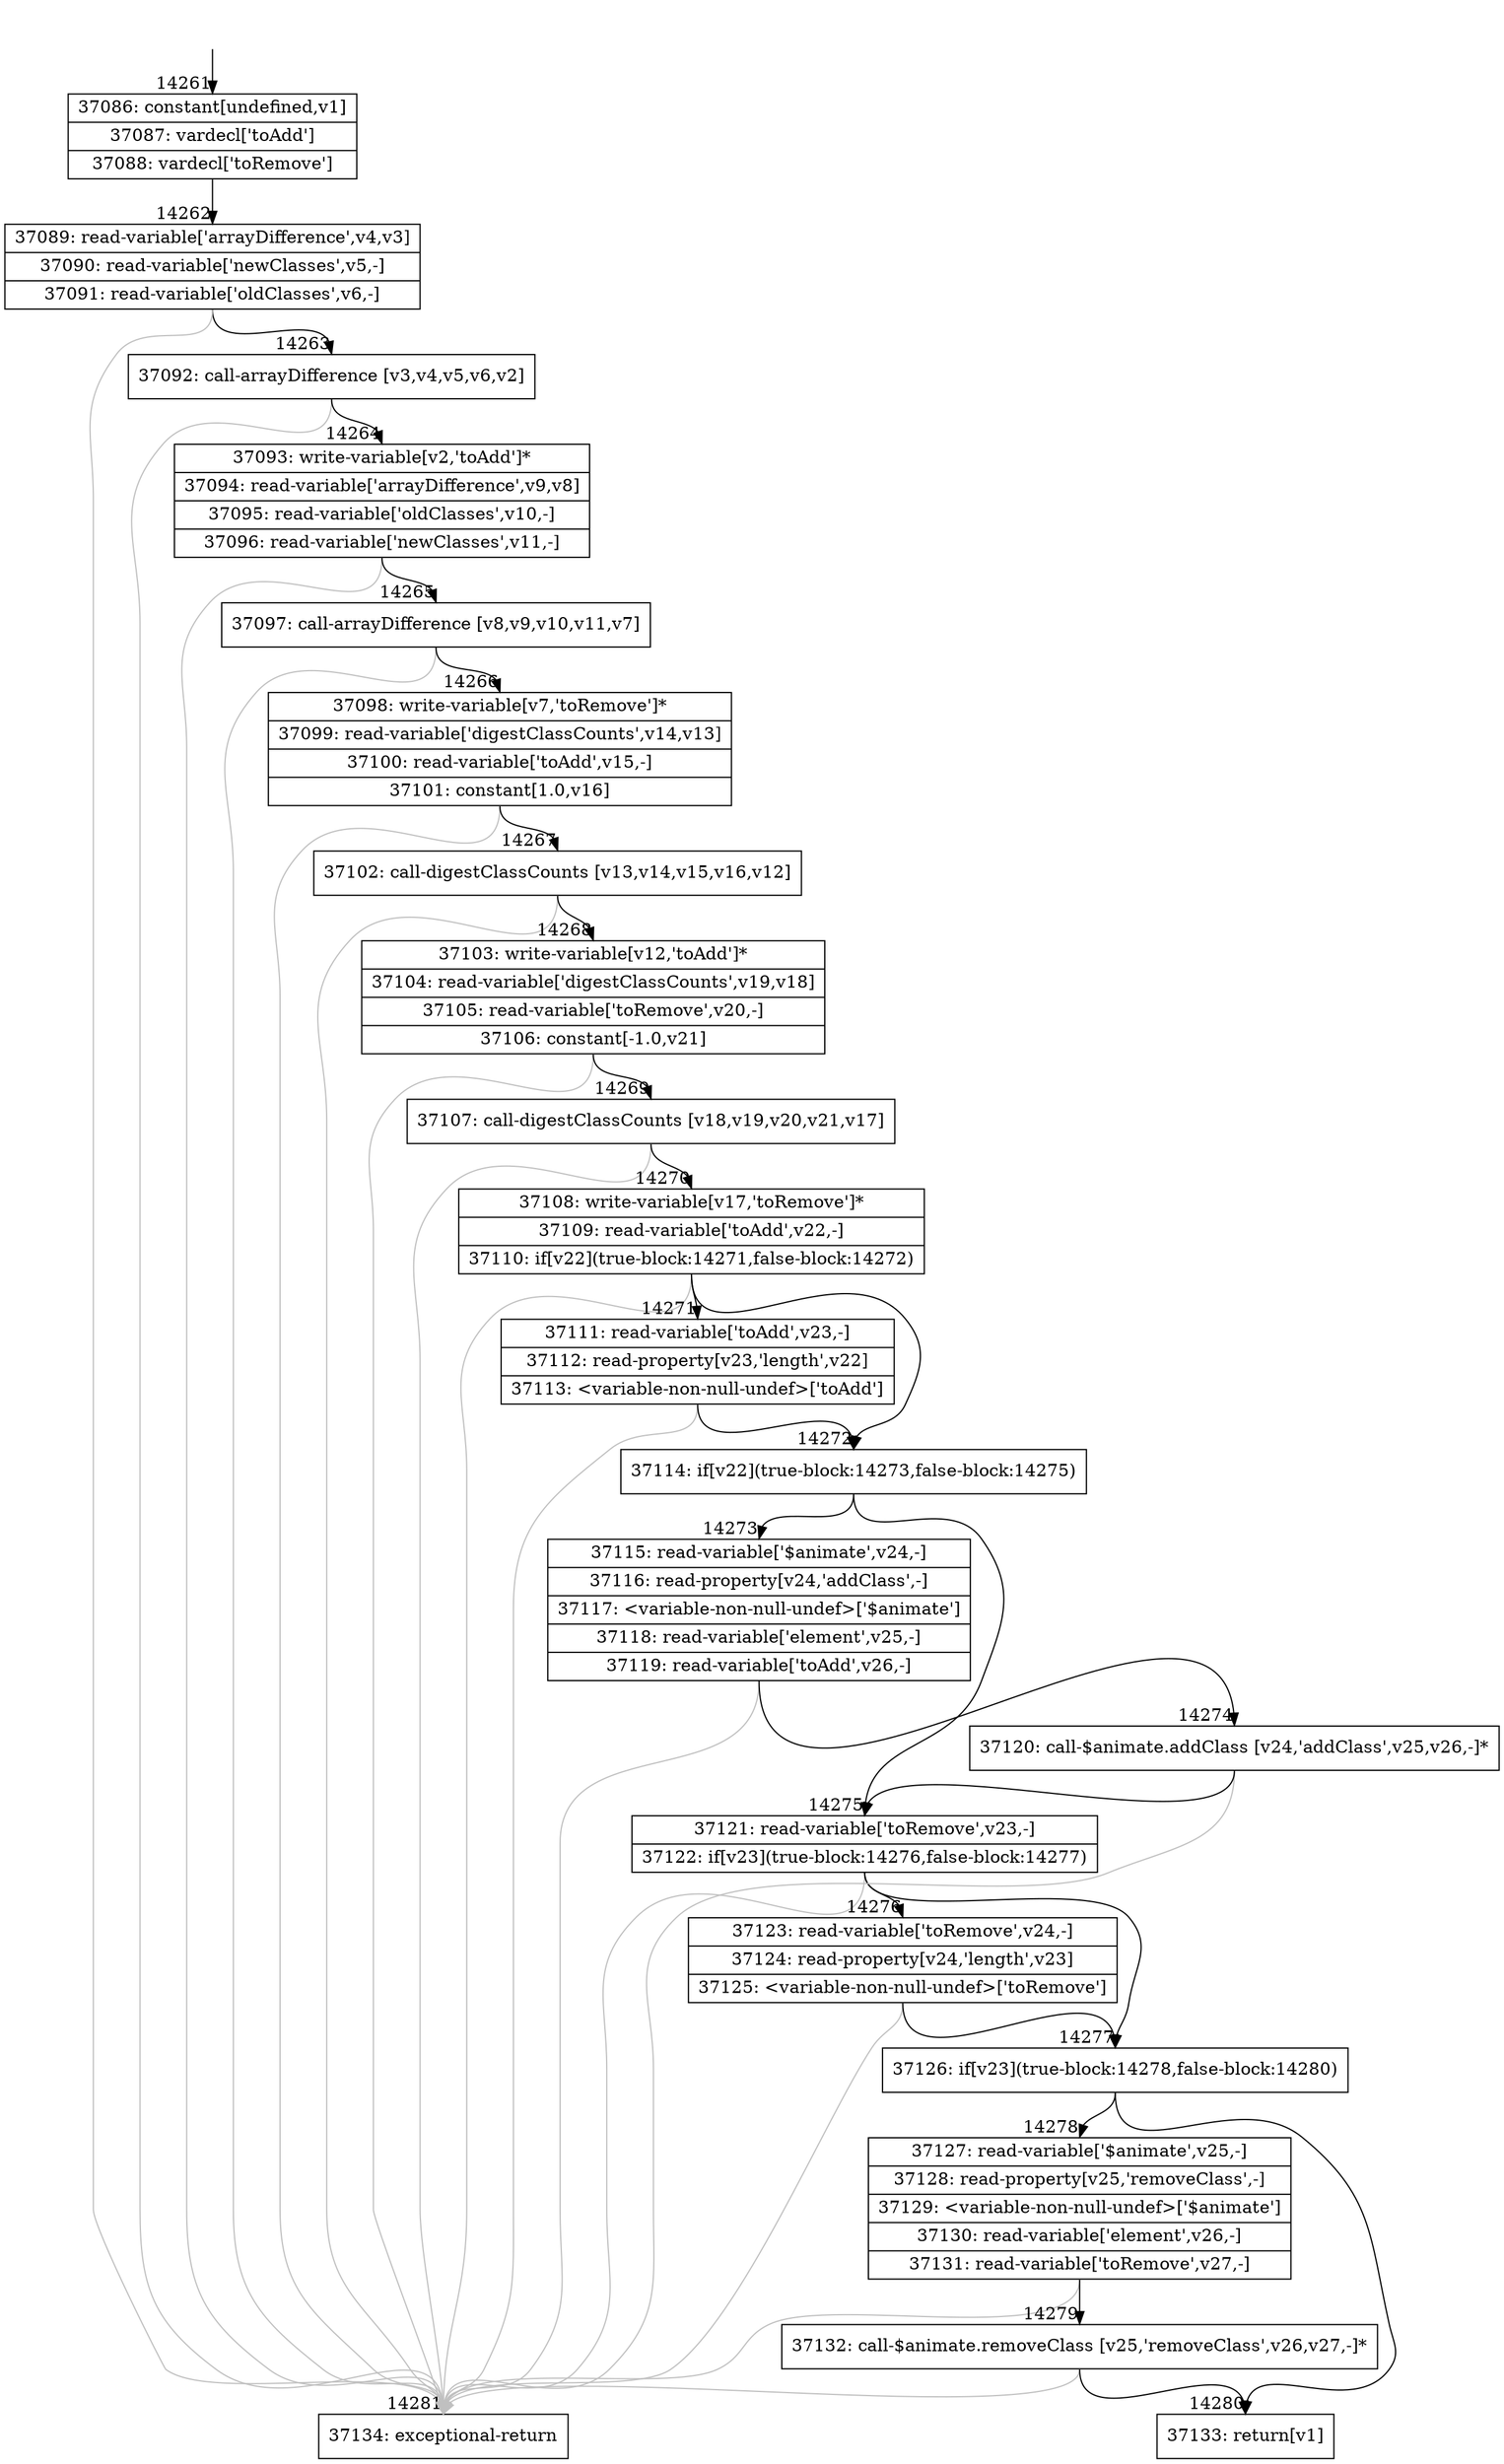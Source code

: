 digraph {
rankdir="TD"
BB_entry1131[shape=none,label=""];
BB_entry1131 -> BB14261 [tailport=s, headport=n, headlabel="    14261"]
BB14261 [shape=record label="{37086: constant[undefined,v1]|37087: vardecl['toAdd']|37088: vardecl['toRemove']}" ] 
BB14261 -> BB14262 [tailport=s, headport=n, headlabel="      14262"]
BB14262 [shape=record label="{37089: read-variable['arrayDifference',v4,v3]|37090: read-variable['newClasses',v5,-]|37091: read-variable['oldClasses',v6,-]}" ] 
BB14262 -> BB14263 [tailport=s, headport=n, headlabel="      14263"]
BB14262 -> BB14281 [tailport=s, headport=n, color=gray, headlabel="      14281"]
BB14263 [shape=record label="{37092: call-arrayDifference [v3,v4,v5,v6,v2]}" ] 
BB14263 -> BB14264 [tailport=s, headport=n, headlabel="      14264"]
BB14263 -> BB14281 [tailport=s, headport=n, color=gray]
BB14264 [shape=record label="{37093: write-variable[v2,'toAdd']*|37094: read-variable['arrayDifference',v9,v8]|37095: read-variable['oldClasses',v10,-]|37096: read-variable['newClasses',v11,-]}" ] 
BB14264 -> BB14265 [tailport=s, headport=n, headlabel="      14265"]
BB14264 -> BB14281 [tailport=s, headport=n, color=gray]
BB14265 [shape=record label="{37097: call-arrayDifference [v8,v9,v10,v11,v7]}" ] 
BB14265 -> BB14266 [tailport=s, headport=n, headlabel="      14266"]
BB14265 -> BB14281 [tailport=s, headport=n, color=gray]
BB14266 [shape=record label="{37098: write-variable[v7,'toRemove']*|37099: read-variable['digestClassCounts',v14,v13]|37100: read-variable['toAdd',v15,-]|37101: constant[1.0,v16]}" ] 
BB14266 -> BB14267 [tailport=s, headport=n, headlabel="      14267"]
BB14266 -> BB14281 [tailport=s, headport=n, color=gray]
BB14267 [shape=record label="{37102: call-digestClassCounts [v13,v14,v15,v16,v12]}" ] 
BB14267 -> BB14268 [tailport=s, headport=n, headlabel="      14268"]
BB14267 -> BB14281 [tailport=s, headport=n, color=gray]
BB14268 [shape=record label="{37103: write-variable[v12,'toAdd']*|37104: read-variable['digestClassCounts',v19,v18]|37105: read-variable['toRemove',v20,-]|37106: constant[-1.0,v21]}" ] 
BB14268 -> BB14269 [tailport=s, headport=n, headlabel="      14269"]
BB14268 -> BB14281 [tailport=s, headport=n, color=gray]
BB14269 [shape=record label="{37107: call-digestClassCounts [v18,v19,v20,v21,v17]}" ] 
BB14269 -> BB14270 [tailport=s, headport=n, headlabel="      14270"]
BB14269 -> BB14281 [tailport=s, headport=n, color=gray]
BB14270 [shape=record label="{37108: write-variable[v17,'toRemove']*|37109: read-variable['toAdd',v22,-]|37110: if[v22](true-block:14271,false-block:14272)}" ] 
BB14270 -> BB14272 [tailport=s, headport=n, headlabel="      14272"]
BB14270 -> BB14271 [tailport=s, headport=n, headlabel="      14271"]
BB14270 -> BB14281 [tailport=s, headport=n, color=gray]
BB14271 [shape=record label="{37111: read-variable['toAdd',v23,-]|37112: read-property[v23,'length',v22]|37113: \<variable-non-null-undef\>['toAdd']}" ] 
BB14271 -> BB14272 [tailport=s, headport=n]
BB14271 -> BB14281 [tailport=s, headport=n, color=gray]
BB14272 [shape=record label="{37114: if[v22](true-block:14273,false-block:14275)}" ] 
BB14272 -> BB14273 [tailport=s, headport=n, headlabel="      14273"]
BB14272 -> BB14275 [tailport=s, headport=n, headlabel="      14275"]
BB14273 [shape=record label="{37115: read-variable['$animate',v24,-]|37116: read-property[v24,'addClass',-]|37117: \<variable-non-null-undef\>['$animate']|37118: read-variable['element',v25,-]|37119: read-variable['toAdd',v26,-]}" ] 
BB14273 -> BB14274 [tailport=s, headport=n, headlabel="      14274"]
BB14273 -> BB14281 [tailport=s, headport=n, color=gray]
BB14274 [shape=record label="{37120: call-$animate.addClass [v24,'addClass',v25,v26,-]*}" ] 
BB14274 -> BB14275 [tailport=s, headport=n]
BB14274 -> BB14281 [tailport=s, headport=n, color=gray]
BB14275 [shape=record label="{37121: read-variable['toRemove',v23,-]|37122: if[v23](true-block:14276,false-block:14277)}" ] 
BB14275 -> BB14277 [tailport=s, headport=n, headlabel="      14277"]
BB14275 -> BB14276 [tailport=s, headport=n, headlabel="      14276"]
BB14275 -> BB14281 [tailport=s, headport=n, color=gray]
BB14276 [shape=record label="{37123: read-variable['toRemove',v24,-]|37124: read-property[v24,'length',v23]|37125: \<variable-non-null-undef\>['toRemove']}" ] 
BB14276 -> BB14277 [tailport=s, headport=n]
BB14276 -> BB14281 [tailport=s, headport=n, color=gray]
BB14277 [shape=record label="{37126: if[v23](true-block:14278,false-block:14280)}" ] 
BB14277 -> BB14278 [tailport=s, headport=n, headlabel="      14278"]
BB14277 -> BB14280 [tailport=s, headport=n, headlabel="      14280"]
BB14278 [shape=record label="{37127: read-variable['$animate',v25,-]|37128: read-property[v25,'removeClass',-]|37129: \<variable-non-null-undef\>['$animate']|37130: read-variable['element',v26,-]|37131: read-variable['toRemove',v27,-]}" ] 
BB14278 -> BB14279 [tailport=s, headport=n, headlabel="      14279"]
BB14278 -> BB14281 [tailport=s, headport=n, color=gray]
BB14279 [shape=record label="{37132: call-$animate.removeClass [v25,'removeClass',v26,v27,-]*}" ] 
BB14279 -> BB14280 [tailport=s, headport=n]
BB14279 -> BB14281 [tailport=s, headport=n, color=gray]
BB14280 [shape=record label="{37133: return[v1]}" ] 
BB14281 [shape=record label="{37134: exceptional-return}" ] 
//#$~ 22441
}
